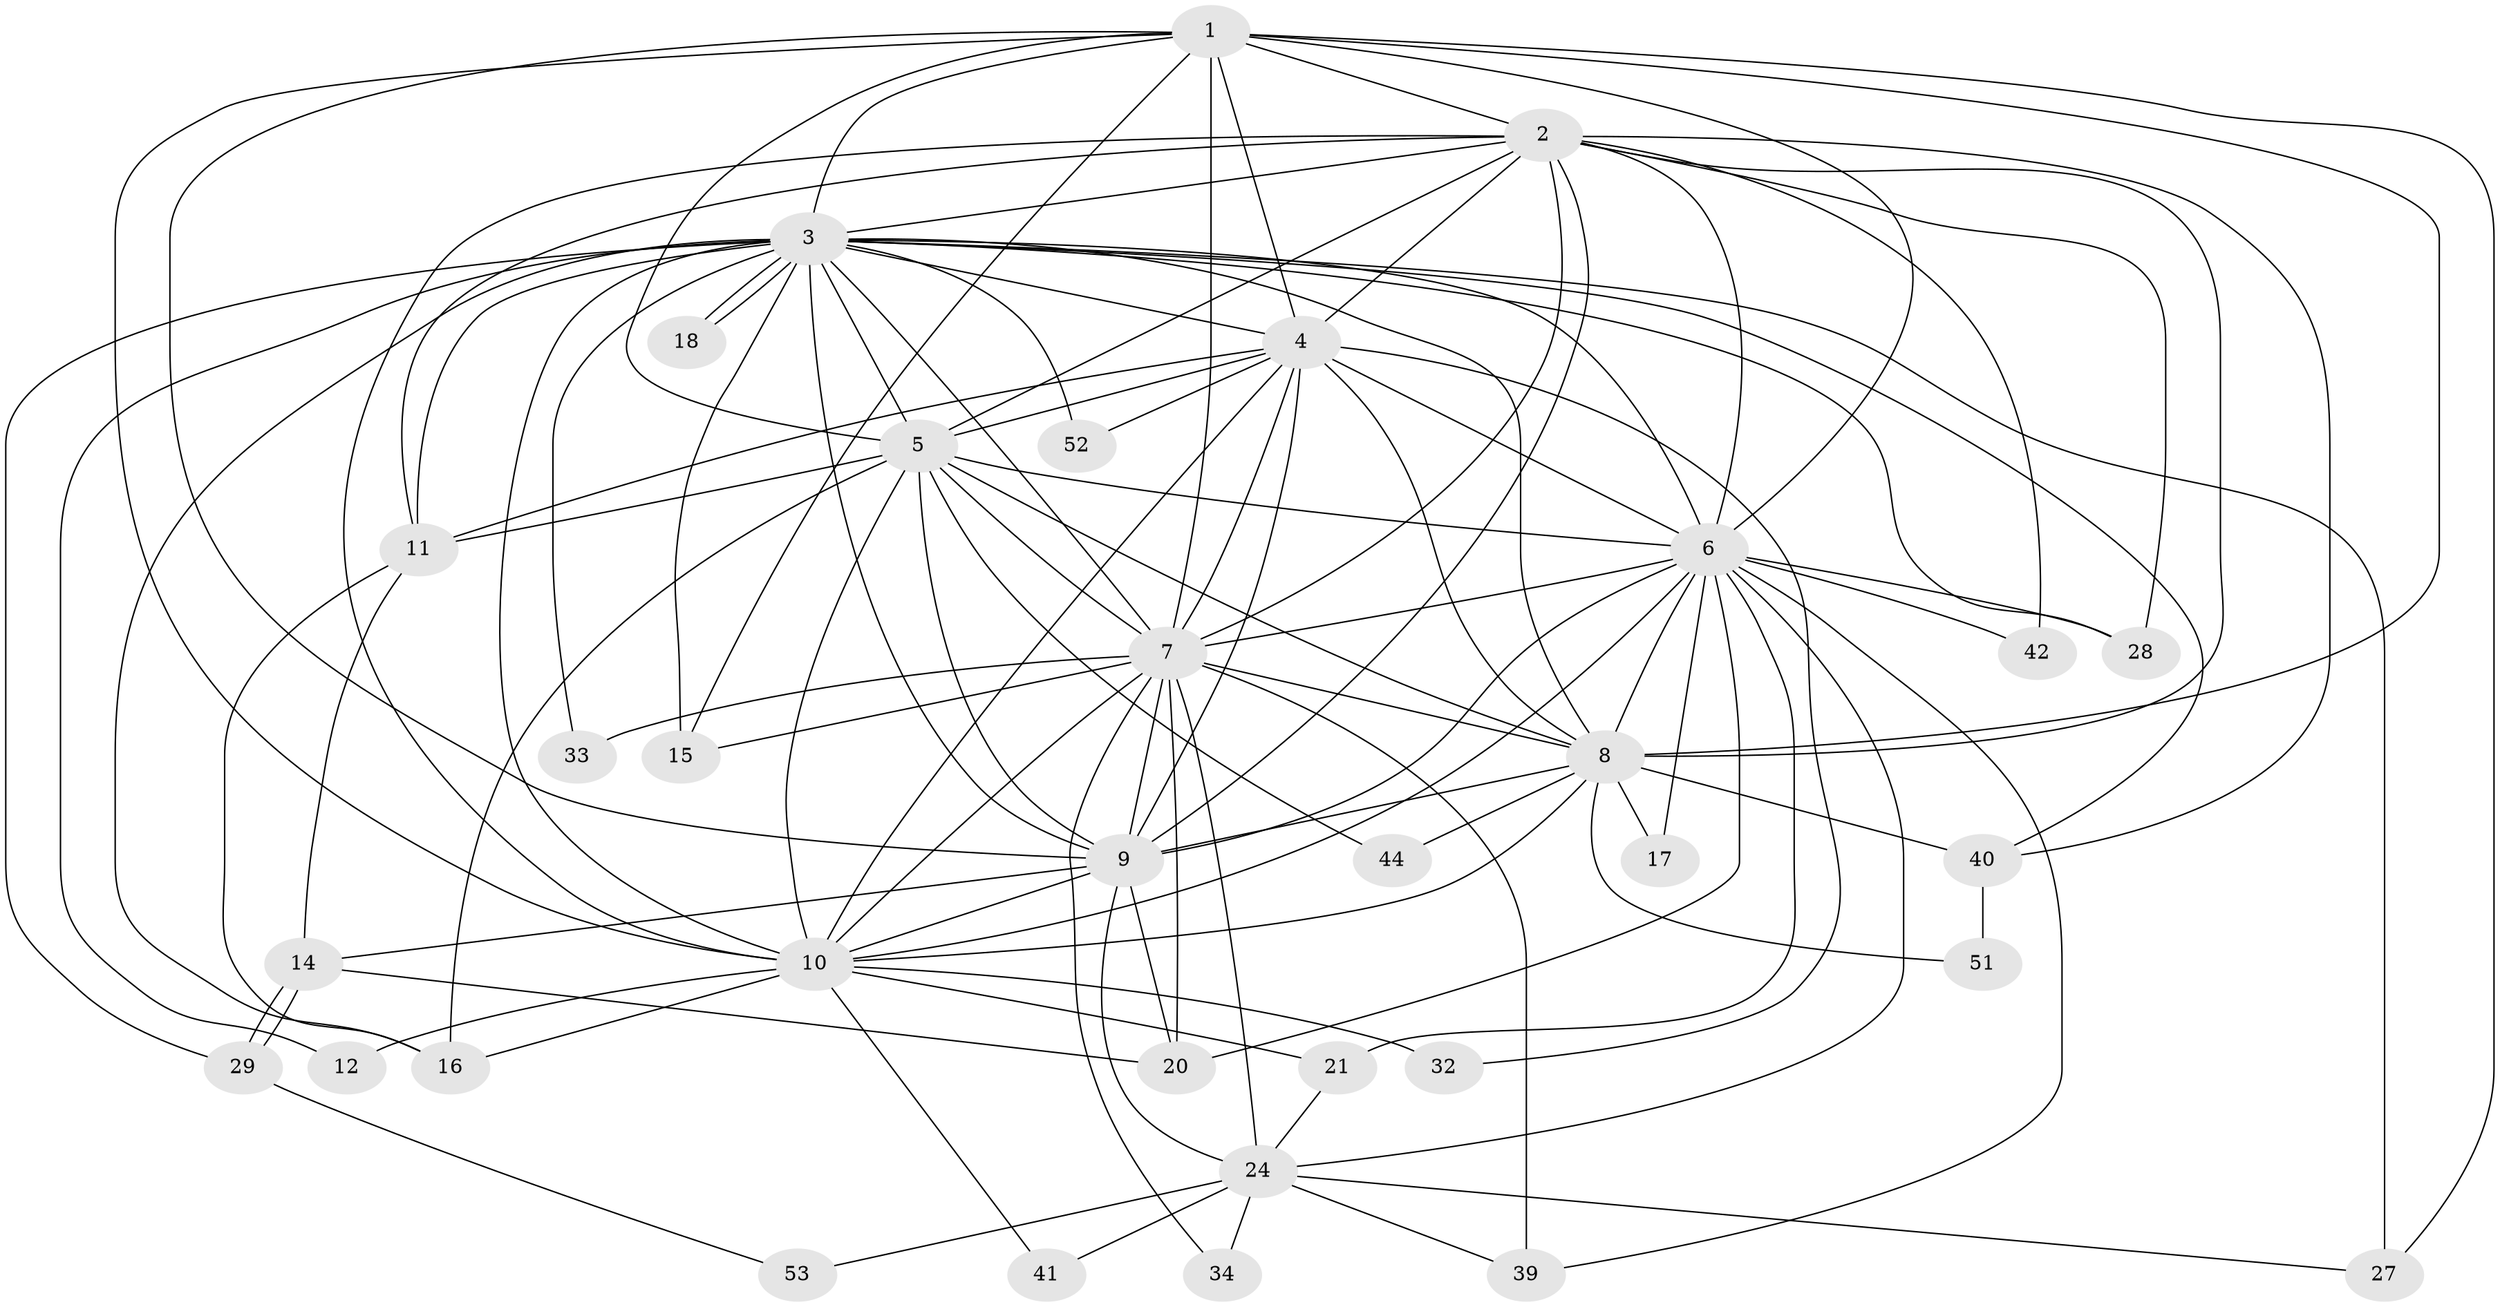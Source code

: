// original degree distribution, {12: 0.017857142857142856, 14: 0.03571428571428571, 23: 0.017857142857142856, 13: 0.05357142857142857, 17: 0.017857142857142856, 19: 0.017857142857142856, 15: 0.017857142857142856, 6: 0.017857142857142856, 2: 0.5535714285714286, 5: 0.017857142857142856, 3: 0.14285714285714285, 4: 0.07142857142857142, 8: 0.017857142857142856}
// Generated by graph-tools (version 1.1) at 2025/41/03/06/25 10:41:33]
// undirected, 34 vertices, 107 edges
graph export_dot {
graph [start="1"]
  node [color=gray90,style=filled];
  1 [super="+19"];
  2 [super="+22"];
  3 [super="+13"];
  4 [super="+30"];
  5 [super="+36"];
  6 [super="+38"];
  7 [super="+23"];
  8 [super="+26"];
  9 [super="+35"];
  10 [super="+25"];
  11 [super="+54"];
  12;
  14 [super="+37"];
  15 [super="+50"];
  16 [super="+43"];
  17;
  18;
  20 [super="+47"];
  21 [super="+46"];
  24 [super="+31"];
  27 [super="+45"];
  28 [super="+48"];
  29 [super="+49"];
  32;
  33;
  34;
  39 [super="+56"];
  40 [super="+55"];
  41;
  42;
  44;
  51;
  52;
  53;
  1 -- 2;
  1 -- 3;
  1 -- 4;
  1 -- 5;
  1 -- 6;
  1 -- 7 [weight=3];
  1 -- 8;
  1 -- 9;
  1 -- 10;
  1 -- 15;
  1 -- 27;
  2 -- 3;
  2 -- 4 [weight=2];
  2 -- 5;
  2 -- 6;
  2 -- 7;
  2 -- 8;
  2 -- 9;
  2 -- 10;
  2 -- 28;
  2 -- 40;
  2 -- 42;
  2 -- 11;
  3 -- 4;
  3 -- 5 [weight=2];
  3 -- 6;
  3 -- 7;
  3 -- 8;
  3 -- 9;
  3 -- 10 [weight=2];
  3 -- 11;
  3 -- 12;
  3 -- 16;
  3 -- 18;
  3 -- 18;
  3 -- 33;
  3 -- 52;
  3 -- 15;
  3 -- 27;
  3 -- 28;
  3 -- 29;
  3 -- 40;
  4 -- 5;
  4 -- 6;
  4 -- 7;
  4 -- 8;
  4 -- 9;
  4 -- 10;
  4 -- 32;
  4 -- 52;
  4 -- 11;
  5 -- 6;
  5 -- 7;
  5 -- 8;
  5 -- 9;
  5 -- 10;
  5 -- 11;
  5 -- 44;
  5 -- 16;
  6 -- 7 [weight=2];
  6 -- 8;
  6 -- 9;
  6 -- 10;
  6 -- 17;
  6 -- 20;
  6 -- 21;
  6 -- 24;
  6 -- 28;
  6 -- 42;
  6 -- 39;
  7 -- 8 [weight=2];
  7 -- 9;
  7 -- 10;
  7 -- 15;
  7 -- 20;
  7 -- 24;
  7 -- 33;
  7 -- 34;
  7 -- 39;
  8 -- 9 [weight=2];
  8 -- 10;
  8 -- 17;
  8 -- 40;
  8 -- 44;
  8 -- 51;
  9 -- 10;
  9 -- 14;
  9 -- 24;
  9 -- 20;
  10 -- 12;
  10 -- 16;
  10 -- 21;
  10 -- 32;
  10 -- 41;
  11 -- 14;
  11 -- 16;
  14 -- 29;
  14 -- 29;
  14 -- 20;
  21 -- 24;
  24 -- 27;
  24 -- 34;
  24 -- 39;
  24 -- 41;
  24 -- 53;
  29 -- 53;
  40 -- 51;
}
